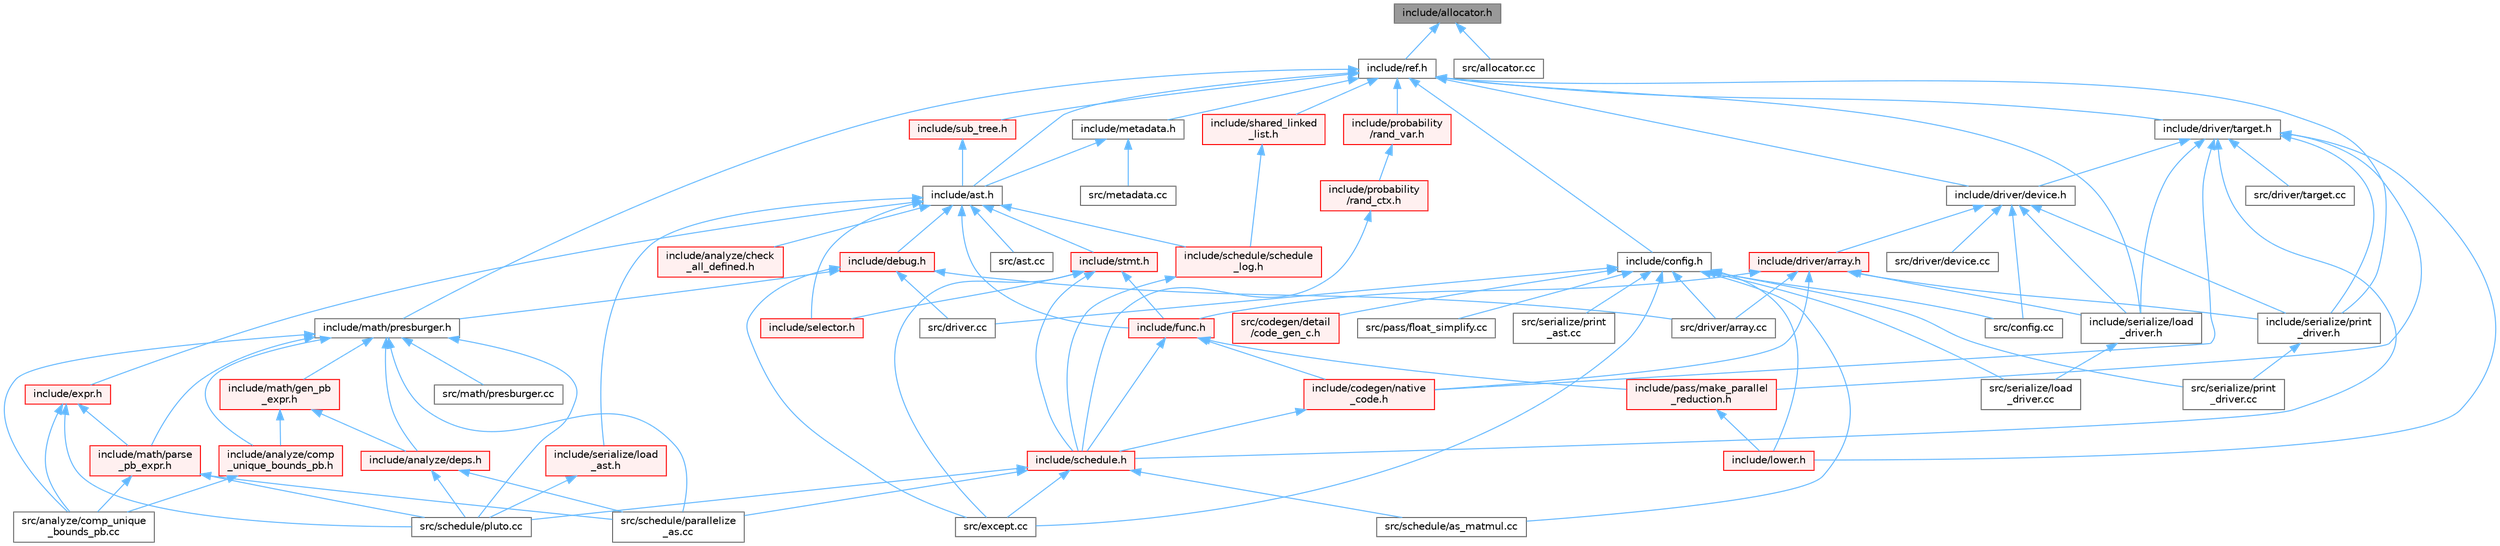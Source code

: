 digraph "include/allocator.h"
{
 // LATEX_PDF_SIZE
  bgcolor="transparent";
  edge [fontname=Helvetica,fontsize=10,labelfontname=Helvetica,labelfontsize=10];
  node [fontname=Helvetica,fontsize=10,shape=box,height=0.2,width=0.4];
  Node1 [label="include/allocator.h",height=0.2,width=0.4,color="gray40", fillcolor="grey60", style="filled", fontcolor="black",tooltip=" "];
  Node1 -> Node2 [dir="back",color="steelblue1",style="solid"];
  Node2 [label="include/ref.h",height=0.2,width=0.4,color="grey40", fillcolor="white", style="filled",URL="$ref_8h.html",tooltip=" "];
  Node2 -> Node3 [dir="back",color="steelblue1",style="solid"];
  Node3 [label="include/ast.h",height=0.2,width=0.4,color="grey40", fillcolor="white", style="filled",URL="$ast_8h.html",tooltip=" "];
  Node3 -> Node4 [dir="back",color="steelblue1",style="solid"];
  Node4 [label="include/analyze/check\l_all_defined.h",height=0.2,width=0.4,color="red", fillcolor="#FFF0F0", style="filled",URL="$check__all__defined_8h.html",tooltip=" "];
  Node3 -> Node53 [dir="back",color="steelblue1",style="solid"];
  Node53 [label="include/debug.h",height=0.2,width=0.4,color="red", fillcolor="#FFF0F0", style="filled",URL="$debug_8h.html",tooltip=" "];
  Node53 -> Node58 [dir="back",color="steelblue1",style="solid"];
  Node58 [label="include/math/presburger.h",height=0.2,width=0.4,color="grey40", fillcolor="white", style="filled",URL="$presburger_8h.html",tooltip=" "];
  Node58 -> Node59 [dir="back",color="steelblue1",style="solid"];
  Node59 [label="include/analyze/comp\l_unique_bounds_pb.h",height=0.2,width=0.4,color="red", fillcolor="#FFF0F0", style="filled",URL="$comp__unique__bounds__pb_8h.html",tooltip=" "];
  Node59 -> Node69 [dir="back",color="steelblue1",style="solid"];
  Node69 [label="src/analyze/comp_unique\l_bounds_pb.cc",height=0.2,width=0.4,color="grey40", fillcolor="white", style="filled",URL="$comp__unique__bounds__pb_8cc.html",tooltip=" "];
  Node58 -> Node70 [dir="back",color="steelblue1",style="solid"];
  Node70 [label="include/analyze/deps.h",height=0.2,width=0.4,color="red", fillcolor="#FFF0F0", style="filled",URL="$deps_8h.html",tooltip=" "];
  Node70 -> Node10 [dir="back",color="steelblue1",style="solid"];
  Node10 [label="src/schedule/parallelize\l_as.cc",height=0.2,width=0.4,color="grey40", fillcolor="white", style="filled",URL="$parallelize__as_8cc.html",tooltip=" "];
  Node70 -> Node12 [dir="back",color="steelblue1",style="solid"];
  Node12 [label="src/schedule/pluto.cc",height=0.2,width=0.4,color="grey40", fillcolor="white", style="filled",URL="$pluto_8cc.html",tooltip=" "];
  Node58 -> Node84 [dir="back",color="steelblue1",style="solid"];
  Node84 [label="include/math/gen_pb\l_expr.h",height=0.2,width=0.4,color="red", fillcolor="#FFF0F0", style="filled",URL="$gen__pb__expr_8h.html",tooltip=" "];
  Node84 -> Node59 [dir="back",color="steelblue1",style="solid"];
  Node84 -> Node70 [dir="back",color="steelblue1",style="solid"];
  Node58 -> Node86 [dir="back",color="steelblue1",style="solid"];
  Node86 [label="include/math/parse\l_pb_expr.h",height=0.2,width=0.4,color="red", fillcolor="#FFF0F0", style="filled",URL="$parse__pb__expr_8h.html",tooltip=" "];
  Node86 -> Node69 [dir="back",color="steelblue1",style="solid"];
  Node86 -> Node10 [dir="back",color="steelblue1",style="solid"];
  Node86 -> Node12 [dir="back",color="steelblue1",style="solid"];
  Node58 -> Node69 [dir="back",color="steelblue1",style="solid"];
  Node58 -> Node88 [dir="back",color="steelblue1",style="solid"];
  Node88 [label="src/math/presburger.cc",height=0.2,width=0.4,color="grey40", fillcolor="white", style="filled",URL="$presburger_8cc.html",tooltip=" "];
  Node58 -> Node10 [dir="back",color="steelblue1",style="solid"];
  Node58 -> Node12 [dir="back",color="steelblue1",style="solid"];
  Node53 -> Node225 [dir="back",color="steelblue1",style="solid"];
  Node225 [label="src/driver.cc",height=0.2,width=0.4,color="grey40", fillcolor="white", style="filled",URL="$driver_8cc.html",tooltip=" "];
  Node53 -> Node226 [dir="back",color="steelblue1",style="solid"];
  Node226 [label="src/driver/array.cc",height=0.2,width=0.4,color="grey40", fillcolor="white", style="filled",URL="$array_8cc.html",tooltip=" "];
  Node53 -> Node15 [dir="back",color="steelblue1",style="solid"];
  Node15 [label="src/except.cc",height=0.2,width=0.4,color="grey40", fillcolor="white", style="filled",URL="$except_8cc.html",tooltip=" "];
  Node3 -> Node229 [dir="back",color="steelblue1",style="solid"];
  Node229 [label="include/expr.h",height=0.2,width=0.4,color="red", fillcolor="#FFF0F0", style="filled",URL="$expr_8h.html",tooltip=" "];
  Node229 -> Node86 [dir="back",color="steelblue1",style="solid"];
  Node229 -> Node69 [dir="back",color="steelblue1",style="solid"];
  Node229 -> Node12 [dir="back",color="steelblue1",style="solid"];
  Node3 -> Node241 [dir="back",color="steelblue1",style="solid"];
  Node241 [label="include/func.h",height=0.2,width=0.4,color="red", fillcolor="#FFF0F0", style="filled",URL="$func_8h.html",tooltip=" "];
  Node241 -> Node242 [dir="back",color="steelblue1",style="solid"];
  Node242 [label="include/codegen/native\l_code.h",height=0.2,width=0.4,color="red", fillcolor="#FFF0F0", style="filled",URL="$native__code_8h.html",tooltip=" "];
  Node242 -> Node14 [dir="back",color="steelblue1",style="solid"];
  Node14 [label="include/schedule.h",height=0.2,width=0.4,color="red", fillcolor="#FFF0F0", style="filled",URL="$schedule_8h.html",tooltip=" "];
  Node14 -> Node15 [dir="back",color="steelblue1",style="solid"];
  Node14 -> Node16 [dir="back",color="steelblue1",style="solid"];
  Node16 [label="src/schedule/as_matmul.cc",height=0.2,width=0.4,color="grey40", fillcolor="white", style="filled",URL="$as__matmul_8cc.html",tooltip=" "];
  Node14 -> Node10 [dir="back",color="steelblue1",style="solid"];
  Node14 -> Node12 [dir="back",color="steelblue1",style="solid"];
  Node241 -> Node128 [dir="back",color="steelblue1",style="solid"];
  Node128 [label="include/pass/make_parallel\l_reduction.h",height=0.2,width=0.4,color="red", fillcolor="#FFF0F0", style="filled",URL="$make__parallel__reduction_8h.html",tooltip=" "];
  Node128 -> Node6 [dir="back",color="steelblue1",style="solid"];
  Node6 [label="include/lower.h",height=0.2,width=0.4,color="red", fillcolor="#FFF0F0", style="filled",URL="$lower_8h.html",tooltip=" "];
  Node241 -> Node14 [dir="back",color="steelblue1",style="solid"];
  Node3 -> Node248 [dir="back",color="steelblue1",style="solid"];
  Node248 [label="include/schedule/schedule\l_log.h",height=0.2,width=0.4,color="red", fillcolor="#FFF0F0", style="filled",URL="$schedule__log_8h.html",tooltip=" "];
  Node248 -> Node14 [dir="back",color="steelblue1",style="solid"];
  Node3 -> Node268 [dir="back",color="steelblue1",style="solid"];
  Node268 [label="include/selector.h",height=0.2,width=0.4,color="red", fillcolor="#FFF0F0", style="filled",URL="$selector_8h.html",tooltip=" "];
  Node3 -> Node287 [dir="back",color="steelblue1",style="solid"];
  Node287 [label="include/serialize/load\l_ast.h",height=0.2,width=0.4,color="red", fillcolor="#FFF0F0", style="filled",URL="$load__ast_8h.html",tooltip=" "];
  Node287 -> Node12 [dir="back",color="steelblue1",style="solid"];
  Node3 -> Node232 [dir="back",color="steelblue1",style="solid"];
  Node232 [label="include/stmt.h",height=0.2,width=0.4,color="red", fillcolor="#FFF0F0", style="filled",URL="$stmt_8h.html",tooltip=" "];
  Node232 -> Node241 [dir="back",color="steelblue1",style="solid"];
  Node232 -> Node14 [dir="back",color="steelblue1",style="solid"];
  Node232 -> Node268 [dir="back",color="steelblue1",style="solid"];
  Node232 -> Node15 [dir="back",color="steelblue1",style="solid"];
  Node3 -> Node171 [dir="back",color="steelblue1",style="solid"];
  Node171 [label="src/ast.cc",height=0.2,width=0.4,color="grey40", fillcolor="white", style="filled",URL="$ast_8cc.html",tooltip=" "];
  Node2 -> Node289 [dir="back",color="steelblue1",style="solid"];
  Node289 [label="include/config.h",height=0.2,width=0.4,color="grey40", fillcolor="white", style="filled",URL="$config_8h.html",tooltip=" "];
  Node289 -> Node6 [dir="back",color="steelblue1",style="solid"];
  Node289 -> Node207 [dir="back",color="steelblue1",style="solid"];
  Node207 [label="src/codegen/detail\l/code_gen_c.h",height=0.2,width=0.4,color="red", fillcolor="#FFF0F0", style="filled",URL="$src_2codegen_2detail_2code__gen__c_8h.html",tooltip=" "];
  Node289 -> Node284 [dir="back",color="steelblue1",style="solid"];
  Node284 [label="src/config.cc",height=0.2,width=0.4,color="grey40", fillcolor="white", style="filled",URL="$config_8cc.html",tooltip=" "];
  Node289 -> Node225 [dir="back",color="steelblue1",style="solid"];
  Node289 -> Node226 [dir="back",color="steelblue1",style="solid"];
  Node289 -> Node15 [dir="back",color="steelblue1",style="solid"];
  Node289 -> Node112 [dir="back",color="steelblue1",style="solid"];
  Node112 [label="src/pass/float_simplify.cc",height=0.2,width=0.4,color="grey40", fillcolor="white", style="filled",URL="$float__simplify_8cc.html",tooltip=" "];
  Node289 -> Node16 [dir="back",color="steelblue1",style="solid"];
  Node289 -> Node281 [dir="back",color="steelblue1",style="solid"];
  Node281 [label="src/serialize/load\l_driver.cc",height=0.2,width=0.4,color="grey40", fillcolor="white", style="filled",URL="$load__driver_8cc.html",tooltip=" "];
  Node289 -> Node215 [dir="back",color="steelblue1",style="solid"];
  Node215 [label="src/serialize/print\l_ast.cc",height=0.2,width=0.4,color="grey40", fillcolor="white", style="filled",URL="$print__ast_8cc.html",tooltip=" "];
  Node289 -> Node283 [dir="back",color="steelblue1",style="solid"];
  Node283 [label="src/serialize/print\l_driver.cc",height=0.2,width=0.4,color="grey40", fillcolor="white", style="filled",URL="$print__driver_8cc.html",tooltip=" "];
  Node2 -> Node278 [dir="back",color="steelblue1",style="solid"];
  Node278 [label="include/driver/device.h",height=0.2,width=0.4,color="grey40", fillcolor="white", style="filled",URL="$device_8h.html",tooltip=" "];
  Node278 -> Node279 [dir="back",color="steelblue1",style="solid"];
  Node279 [label="include/driver/array.h",height=0.2,width=0.4,color="red", fillcolor="#FFF0F0", style="filled",URL="$array_8h.html",tooltip=" "];
  Node279 -> Node242 [dir="back",color="steelblue1",style="solid"];
  Node279 -> Node241 [dir="back",color="steelblue1",style="solid"];
  Node279 -> Node280 [dir="back",color="steelblue1",style="solid"];
  Node280 [label="include/serialize/load\l_driver.h",height=0.2,width=0.4,color="grey40", fillcolor="white", style="filled",URL="$load__driver_8h.html",tooltip=" "];
  Node280 -> Node281 [dir="back",color="steelblue1",style="solid"];
  Node279 -> Node282 [dir="back",color="steelblue1",style="solid"];
  Node282 [label="include/serialize/print\l_driver.h",height=0.2,width=0.4,color="grey40", fillcolor="white", style="filled",URL="$print__driver_8h.html",tooltip=" "];
  Node282 -> Node283 [dir="back",color="steelblue1",style="solid"];
  Node279 -> Node226 [dir="back",color="steelblue1",style="solid"];
  Node278 -> Node280 [dir="back",color="steelblue1",style="solid"];
  Node278 -> Node282 [dir="back",color="steelblue1",style="solid"];
  Node278 -> Node284 [dir="back",color="steelblue1",style="solid"];
  Node278 -> Node285 [dir="back",color="steelblue1",style="solid"];
  Node285 [label="src/driver/device.cc",height=0.2,width=0.4,color="grey40", fillcolor="white", style="filled",URL="$device_8cc.html",tooltip=" "];
  Node2 -> Node277 [dir="back",color="steelblue1",style="solid"];
  Node277 [label="include/driver/target.h",height=0.2,width=0.4,color="grey40", fillcolor="white", style="filled",URL="$target_8h.html",tooltip=" "];
  Node277 -> Node242 [dir="back",color="steelblue1",style="solid"];
  Node277 -> Node278 [dir="back",color="steelblue1",style="solid"];
  Node277 -> Node6 [dir="back",color="steelblue1",style="solid"];
  Node277 -> Node128 [dir="back",color="steelblue1",style="solid"];
  Node277 -> Node14 [dir="back",color="steelblue1",style="solid"];
  Node277 -> Node280 [dir="back",color="steelblue1",style="solid"];
  Node277 -> Node282 [dir="back",color="steelblue1",style="solid"];
  Node277 -> Node286 [dir="back",color="steelblue1",style="solid"];
  Node286 [label="src/driver/target.cc",height=0.2,width=0.4,color="grey40", fillcolor="white", style="filled",URL="$target_8cc.html",tooltip=" "];
  Node2 -> Node58 [dir="back",color="steelblue1",style="solid"];
  Node2 -> Node290 [dir="back",color="steelblue1",style="solid"];
  Node290 [label="include/metadata.h",height=0.2,width=0.4,color="grey40", fillcolor="white", style="filled",URL="$metadata_8h.html",tooltip=" "];
  Node290 -> Node3 [dir="back",color="steelblue1",style="solid"];
  Node290 -> Node256 [dir="back",color="steelblue1",style="solid"];
  Node256 [label="src/metadata.cc",height=0.2,width=0.4,color="grey40", fillcolor="white", style="filled",URL="$metadata_8cc.html",tooltip=" "];
  Node2 -> Node177 [dir="back",color="steelblue1",style="solid"];
  Node177 [label="include/probability\l/rand_var.h",height=0.2,width=0.4,color="red", fillcolor="#FFF0F0", style="filled",URL="$rand__var_8h.html",tooltip=" "];
  Node177 -> Node175 [dir="back",color="steelblue1",style="solid"];
  Node175 [label="include/probability\l/rand_ctx.h",height=0.2,width=0.4,color="red", fillcolor="#FFF0F0", style="filled",URL="$rand__ctx_8h.html",tooltip=" "];
  Node175 -> Node14 [dir="back",color="steelblue1",style="solid"];
  Node2 -> Node280 [dir="back",color="steelblue1",style="solid"];
  Node2 -> Node282 [dir="back",color="steelblue1",style="solid"];
  Node2 -> Node291 [dir="back",color="steelblue1",style="solid"];
  Node291 [label="include/shared_linked\l_list.h",height=0.2,width=0.4,color="red", fillcolor="#FFF0F0", style="filled",URL="$shared__linked__list_8h.html",tooltip=" "];
  Node291 -> Node248 [dir="back",color="steelblue1",style="solid"];
  Node2 -> Node292 [dir="back",color="steelblue1",style="solid"];
  Node292 [label="include/sub_tree.h",height=0.2,width=0.4,color="red", fillcolor="#FFF0F0", style="filled",URL="$sub__tree_8h.html",tooltip=" "];
  Node292 -> Node3 [dir="back",color="steelblue1",style="solid"];
  Node1 -> Node294 [dir="back",color="steelblue1",style="solid"];
  Node294 [label="src/allocator.cc",height=0.2,width=0.4,color="grey40", fillcolor="white", style="filled",URL="$allocator_8cc.html",tooltip=" "];
}
